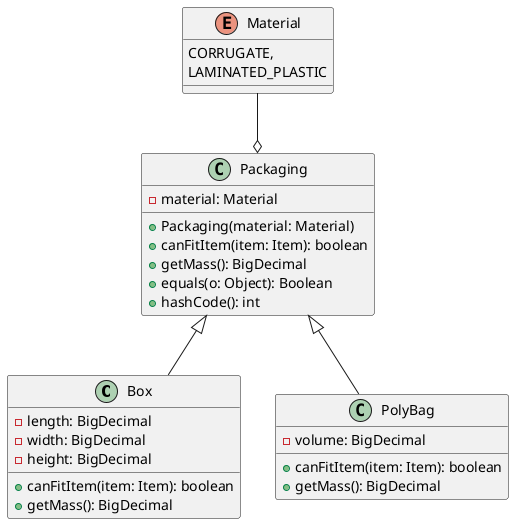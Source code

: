 @startuml

class Box {
    - length: BigDecimal
    - width: BigDecimal
    - height: BigDecimal
    + canFitItem(item: Item): boolean
    + getMass(): BigDecimal
}

enum Material {
    CORRUGATE,
    LAMINATED_PLASTIC
}

class Packaging {
    - material: Material
    + Packaging(material: Material)
    + canFitItem(item: Item): boolean
    + getMass(): BigDecimal
    + equals(o: Object): Boolean
    + hashCode(): int
}

class PolyBag {
    - volume: BigDecimal
    + canFitItem(item: Item): boolean
    + getMass(): BigDecimal
}

Packaging <|-- Box
Packaging <|-- PolyBag
Material --o Packaging

@enduml